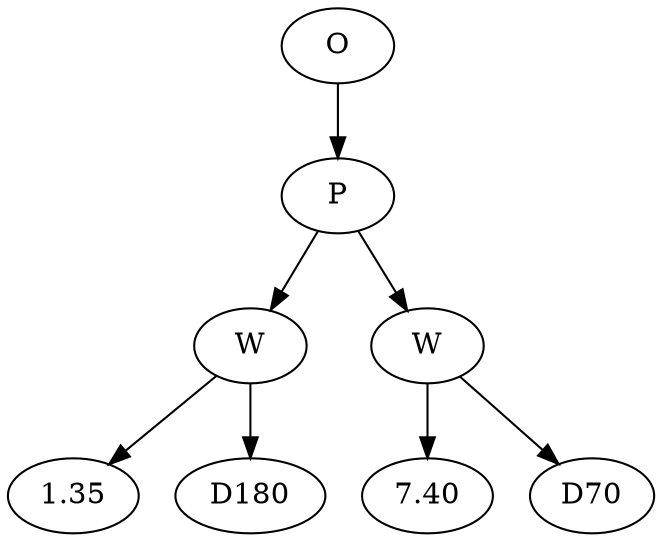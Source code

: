 // Tree
digraph {
	2945384 [label=O]
	2945385 [label=P]
	2945384 -> 2945385
	2945386 [label=W]
	2945385 -> 2945386
	2945387 [label=1.35]
	2945386 -> 2945387
	2945388 [label=D180]
	2945386 -> 2945388
	2945389 [label=W]
	2945385 -> 2945389
	2945390 [label=7.40]
	2945389 -> 2945390
	2945391 [label=D70]
	2945389 -> 2945391
}
